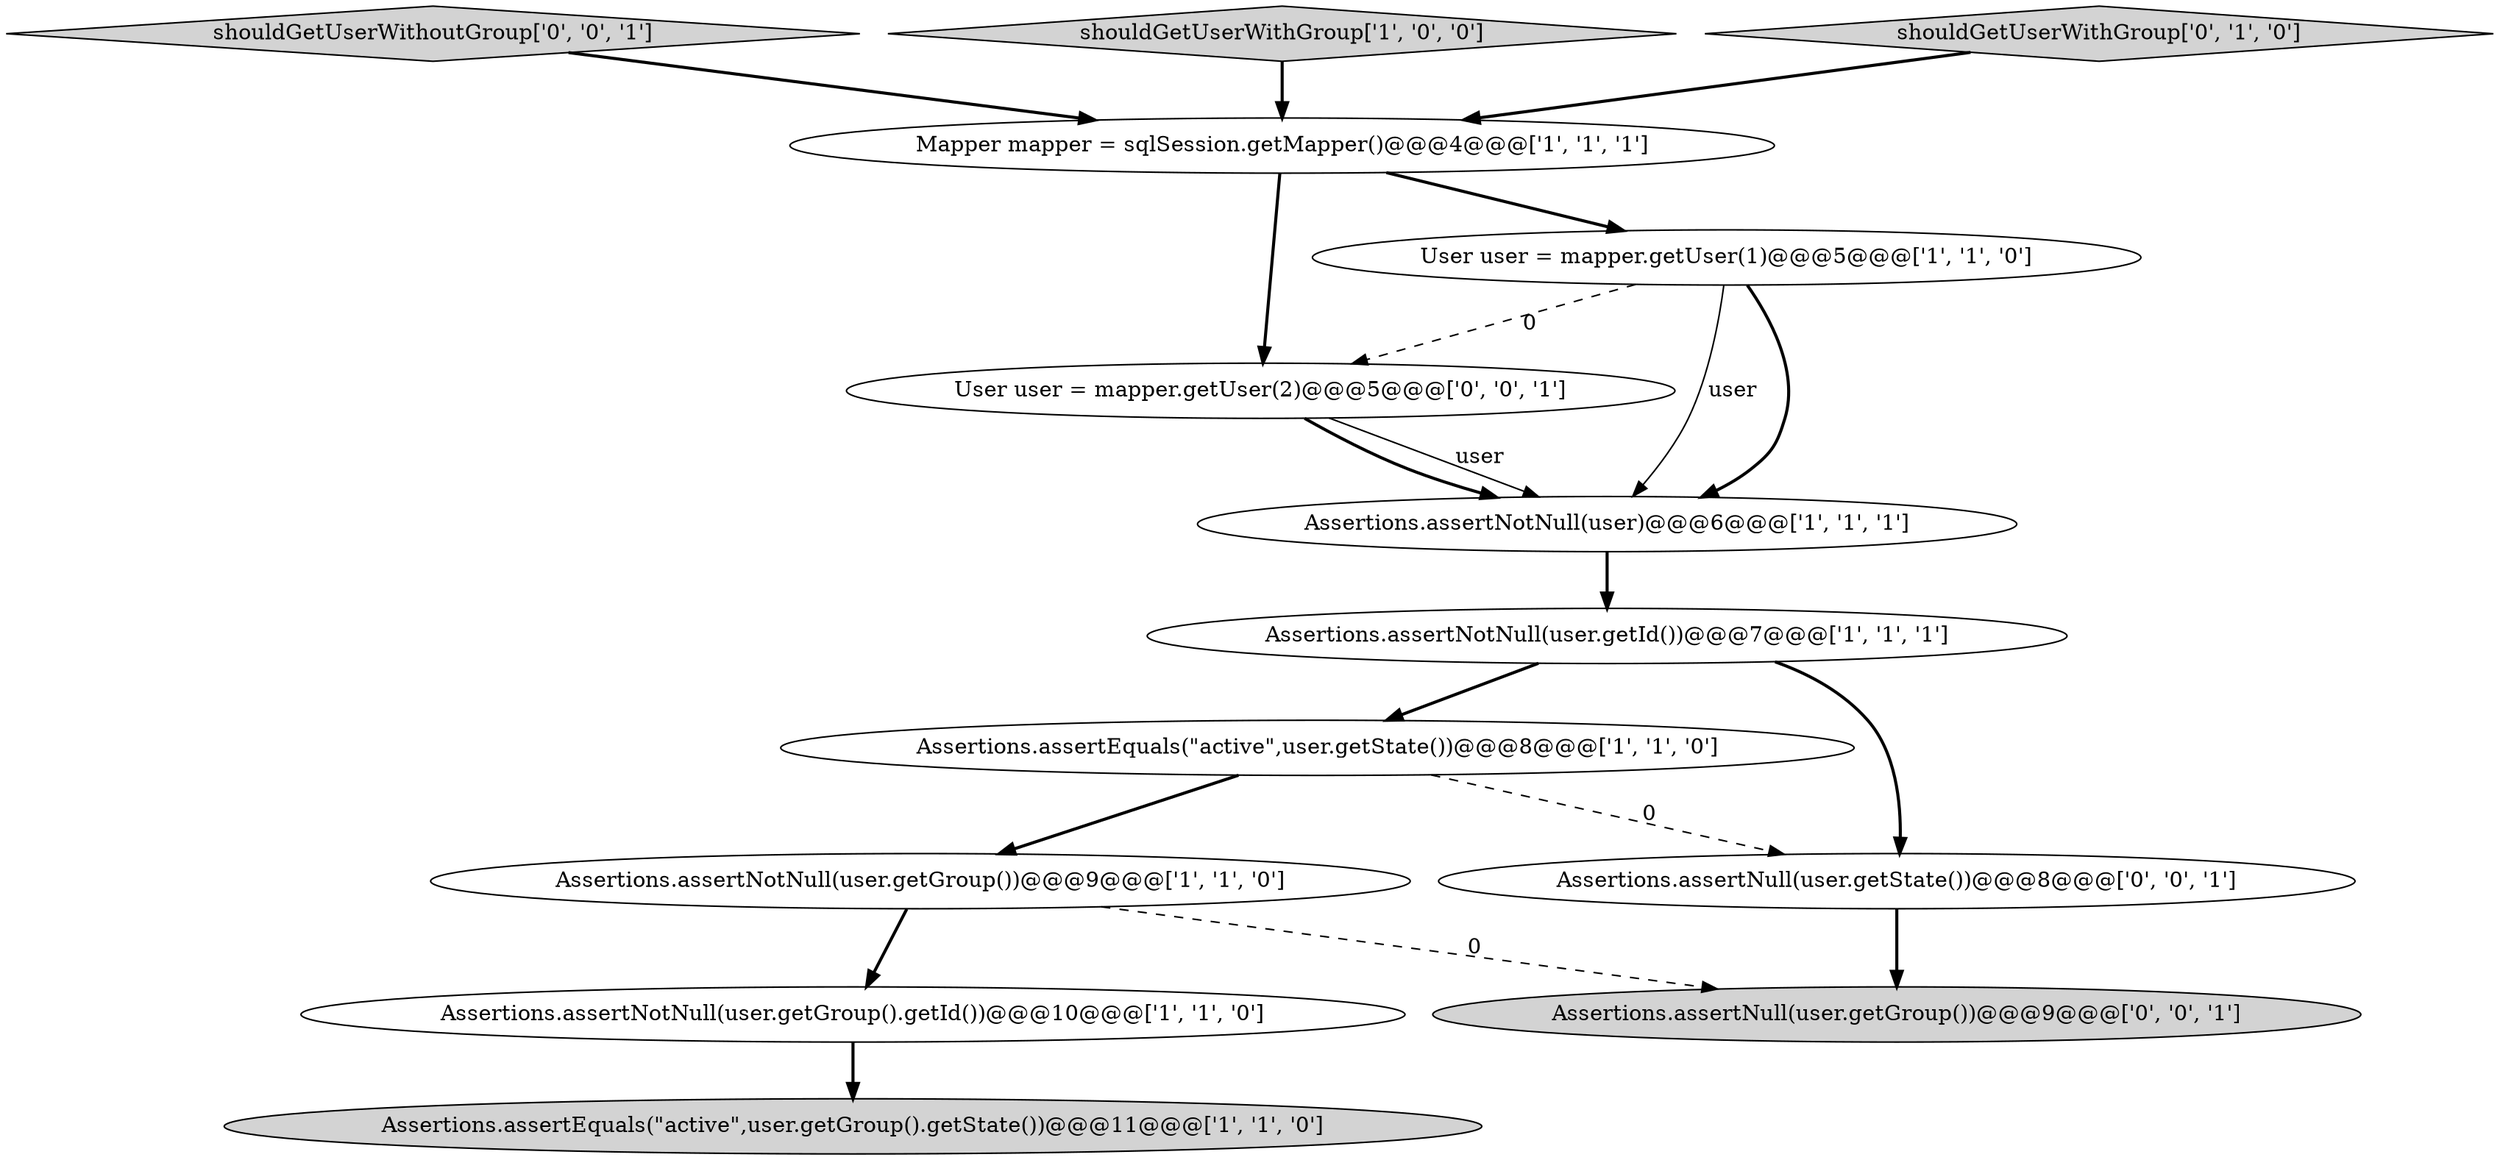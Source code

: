 digraph {
1 [style = filled, label = "Assertions.assertNotNull(user)@@@6@@@['1', '1', '1']", fillcolor = white, shape = ellipse image = "AAA0AAABBB1BBB"];
4 [style = filled, label = "Assertions.assertNotNull(user.getGroup())@@@9@@@['1', '1', '0']", fillcolor = white, shape = ellipse image = "AAA0AAABBB1BBB"];
11 [style = filled, label = "shouldGetUserWithoutGroup['0', '0', '1']", fillcolor = lightgray, shape = diamond image = "AAA0AAABBB3BBB"];
12 [style = filled, label = "Assertions.assertNull(user.getGroup())@@@9@@@['0', '0', '1']", fillcolor = lightgray, shape = ellipse image = "AAA0AAABBB3BBB"];
8 [style = filled, label = "Assertions.assertEquals(\"active\",user.getState())@@@8@@@['1', '1', '0']", fillcolor = white, shape = ellipse image = "AAA0AAABBB1BBB"];
0 [style = filled, label = "Assertions.assertNotNull(user.getId())@@@7@@@['1', '1', '1']", fillcolor = white, shape = ellipse image = "AAA0AAABBB1BBB"];
6 [style = filled, label = "shouldGetUserWithGroup['1', '0', '0']", fillcolor = lightgray, shape = diamond image = "AAA0AAABBB1BBB"];
10 [style = filled, label = "User user = mapper.getUser(2)@@@5@@@['0', '0', '1']", fillcolor = white, shape = ellipse image = "AAA0AAABBB3BBB"];
3 [style = filled, label = "Assertions.assertNotNull(user.getGroup().getId())@@@10@@@['1', '1', '0']", fillcolor = white, shape = ellipse image = "AAA0AAABBB1BBB"];
9 [style = filled, label = "shouldGetUserWithGroup['0', '1', '0']", fillcolor = lightgray, shape = diamond image = "AAA0AAABBB2BBB"];
7 [style = filled, label = "User user = mapper.getUser(1)@@@5@@@['1', '1', '0']", fillcolor = white, shape = ellipse image = "AAA0AAABBB1BBB"];
13 [style = filled, label = "Assertions.assertNull(user.getState())@@@8@@@['0', '0', '1']", fillcolor = white, shape = ellipse image = "AAA0AAABBB3BBB"];
2 [style = filled, label = "Mapper mapper = sqlSession.getMapper()@@@4@@@['1', '1', '1']", fillcolor = white, shape = ellipse image = "AAA0AAABBB1BBB"];
5 [style = filled, label = "Assertions.assertEquals(\"active\",user.getGroup().getState())@@@11@@@['1', '1', '0']", fillcolor = lightgray, shape = ellipse image = "AAA0AAABBB1BBB"];
8->13 [style = dashed, label="0"];
10->1 [style = solid, label="user"];
4->3 [style = bold, label=""];
7->10 [style = dashed, label="0"];
3->5 [style = bold, label=""];
7->1 [style = bold, label=""];
8->4 [style = bold, label=""];
2->7 [style = bold, label=""];
1->0 [style = bold, label=""];
0->13 [style = bold, label=""];
13->12 [style = bold, label=""];
10->1 [style = bold, label=""];
2->10 [style = bold, label=""];
7->1 [style = solid, label="user"];
9->2 [style = bold, label=""];
11->2 [style = bold, label=""];
4->12 [style = dashed, label="0"];
0->8 [style = bold, label=""];
6->2 [style = bold, label=""];
}
